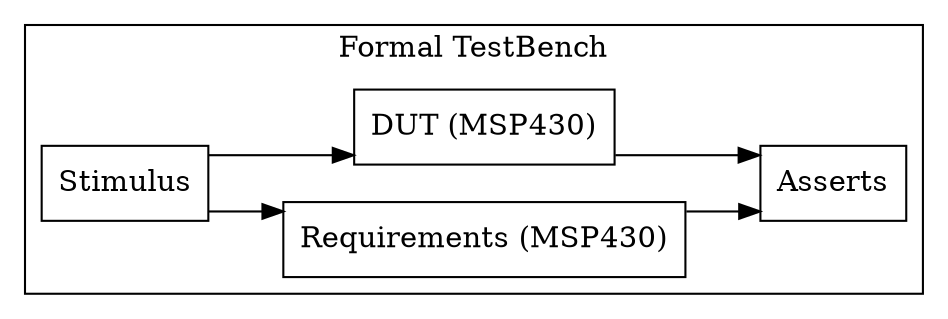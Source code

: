 digraph Project {
  // Introduction
  graph [rankdir = LR, splines=ortho];
  node[shape=record];

  // Blocks
  subgraph "cluster FormalTestBench" { label = "Formal TestBench";
    Stimulus[shape=box, label="Stimulus"];
    Requirements[shape=box, label="Requirements (MSP430)"];
    DUT[shape=box, label="DUT (MSP430)"];
    Asserts[shape=box, label="Asserts"];
  }

  // Sequence
  Stimulus -> Requirements;
  Stimulus -> DUT;
  Requirements -> Asserts;
  DUT -> Asserts;
}
